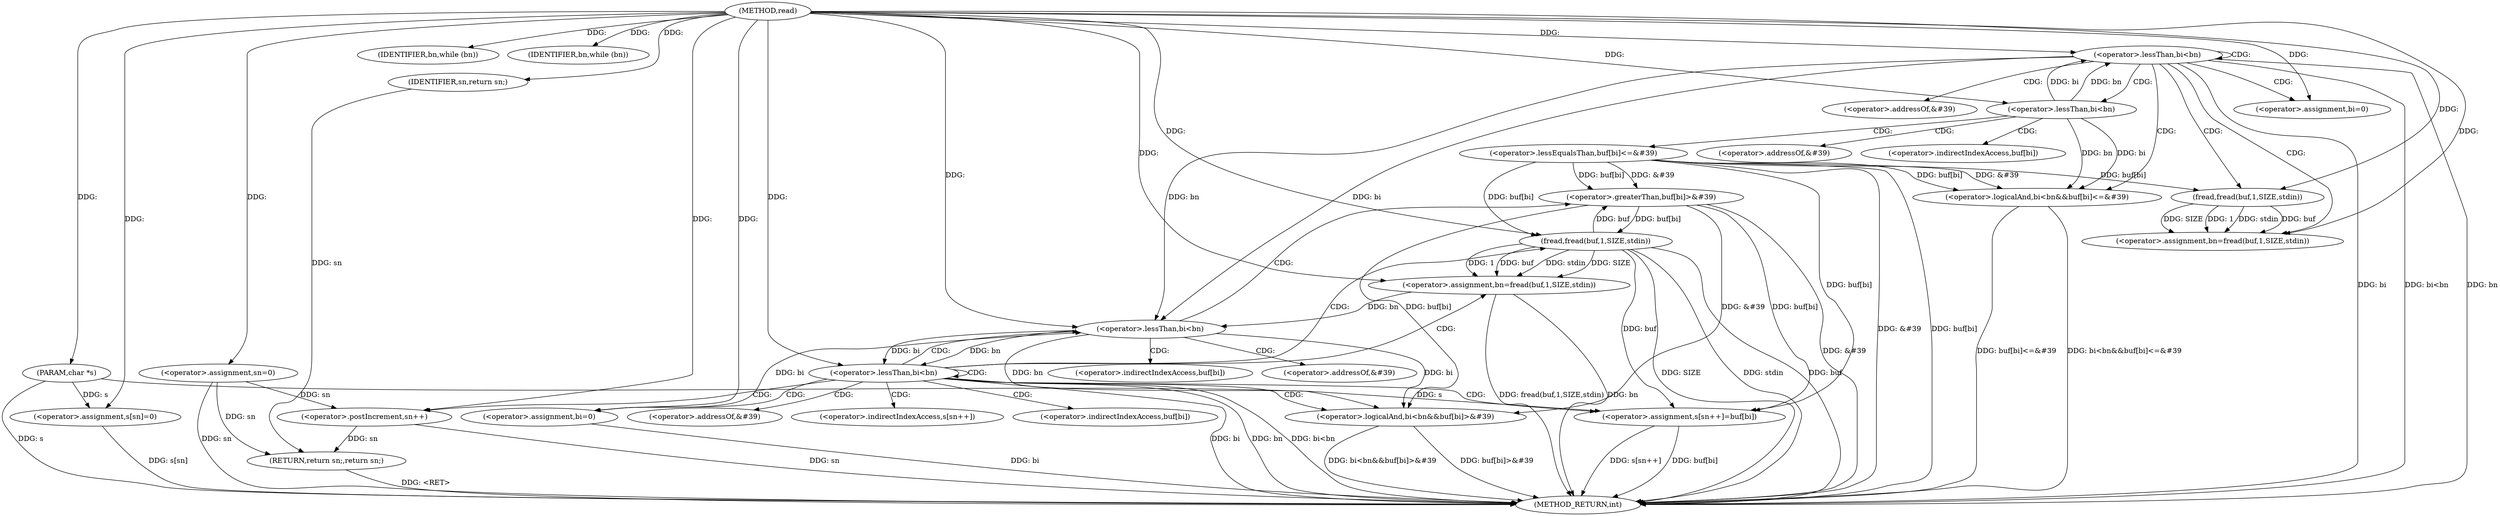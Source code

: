 digraph "read" {  
"1000267" [label = "(METHOD,read)" ]
"1000351" [label = "(METHOD_RETURN,int)" ]
"1000268" [label = "(PARAM,char *s)" ]
"1000302" [label = "(<operator>.assignment,sn=0)" ]
"1000344" [label = "(<operator>.assignment,s[sn]=0)" ]
"1000349" [label = "(RETURN,return sn;,return sn;)" ]
"1000271" [label = "(IDENTIFIER,bn,while (bn))" ]
"1000306" [label = "(IDENTIFIER,bn,while (bn))" ]
"1000350" [label = "(IDENTIFIER,sn,return sn;)" ]
"1000273" [label = "(<operator>.logicalAnd,bi<bn&&buf[bi]<=&#39)" ]
"1000308" [label = "(<operator>.logicalAnd,bi<bn&&buf[bi]>&#39)" ]
"1000320" [label = "(<operator>.assignment,s[sn++]=buf[bi])" ]
"1000286" [label = "(<operator>.lessThan,bi<bn)" ]
"1000291" [label = "(<operator>.assignment,bn=fread(buf,1,SIZE,stdin))" ]
"1000298" [label = "(<operator>.assignment,bi=0)" ]
"1000329" [label = "(<operator>.lessThan,bi<bn)" ]
"1000334" [label = "(<operator>.assignment,bn=fread(buf,1,SIZE,stdin))" ]
"1000341" [label = "(<operator>.assignment,bi=0)" ]
"1000274" [label = "(<operator>.lessThan,bi<bn)" ]
"1000277" [label = "(<operator>.lessEqualsThan,buf[bi]<=&#39)" ]
"1000309" [label = "(<operator>.lessThan,bi<bn)" ]
"1000312" [label = "(<operator>.greaterThan,buf[bi]>&#39)" ]
"1000293" [label = "(fread,fread(buf,1,SIZE,stdin))" ]
"1000323" [label = "(<operator>.postIncrement,sn++)" ]
"1000336" [label = "(fread,fread(buf,1,SIZE,stdin))" ]
"1000283" [label = "(<operator>.addressOf,&#39)" ]
"1000318" [label = "(<operator>.addressOf,&#39)" ]
"1000321" [label = "(<operator>.indirectIndexAccess,s[sn++])" ]
"1000325" [label = "(<operator>.indirectIndexAccess,buf[bi])" ]
"1000278" [label = "(<operator>.indirectIndexAccess,buf[bi])" ]
"1000281" [label = "(<operator>.addressOf,&#39)" ]
"1000313" [label = "(<operator>.indirectIndexAccess,buf[bi])" ]
"1000316" [label = "(<operator>.addressOf,&#39)" ]
  "1000349" -> "1000351"  [ label = "DDG: <RET>"] 
  "1000268" -> "1000351"  [ label = "DDG: s"] 
  "1000277" -> "1000351"  [ label = "DDG: buf[bi]"] 
  "1000277" -> "1000351"  [ label = "DDG: &#39"] 
  "1000273" -> "1000351"  [ label = "DDG: buf[bi]<=&#39"] 
  "1000273" -> "1000351"  [ label = "DDG: bi<bn&&buf[bi]<=&#39"] 
  "1000286" -> "1000351"  [ label = "DDG: bi"] 
  "1000286" -> "1000351"  [ label = "DDG: bn"] 
  "1000286" -> "1000351"  [ label = "DDG: bi<bn"] 
  "1000302" -> "1000351"  [ label = "DDG: sn"] 
  "1000312" -> "1000351"  [ label = "DDG: &#39"] 
  "1000308" -> "1000351"  [ label = "DDG: buf[bi]>&#39"] 
  "1000308" -> "1000351"  [ label = "DDG: bi<bn&&buf[bi]>&#39"] 
  "1000323" -> "1000351"  [ label = "DDG: sn"] 
  "1000320" -> "1000351"  [ label = "DDG: s[sn++]"] 
  "1000320" -> "1000351"  [ label = "DDG: buf[bi]"] 
  "1000329" -> "1000351"  [ label = "DDG: bi"] 
  "1000329" -> "1000351"  [ label = "DDG: bn"] 
  "1000329" -> "1000351"  [ label = "DDG: bi<bn"] 
  "1000334" -> "1000351"  [ label = "DDG: bn"] 
  "1000336" -> "1000351"  [ label = "DDG: buf"] 
  "1000336" -> "1000351"  [ label = "DDG: SIZE"] 
  "1000336" -> "1000351"  [ label = "DDG: stdin"] 
  "1000334" -> "1000351"  [ label = "DDG: fread(buf,1,SIZE,stdin)"] 
  "1000341" -> "1000351"  [ label = "DDG: bi"] 
  "1000344" -> "1000351"  [ label = "DDG: s[sn]"] 
  "1000267" -> "1000268"  [ label = "DDG: "] 
  "1000267" -> "1000302"  [ label = "DDG: "] 
  "1000267" -> "1000344"  [ label = "DDG: "] 
  "1000350" -> "1000349"  [ label = "DDG: sn"] 
  "1000302" -> "1000349"  [ label = "DDG: sn"] 
  "1000323" -> "1000349"  [ label = "DDG: sn"] 
  "1000267" -> "1000271"  [ label = "DDG: "] 
  "1000267" -> "1000306"  [ label = "DDG: "] 
  "1000268" -> "1000344"  [ label = "DDG: s"] 
  "1000267" -> "1000350"  [ label = "DDG: "] 
  "1000277" -> "1000320"  [ label = "DDG: buf[bi]"] 
  "1000312" -> "1000320"  [ label = "DDG: buf[bi]"] 
  "1000336" -> "1000320"  [ label = "DDG: buf"] 
  "1000274" -> "1000273"  [ label = "DDG: bn"] 
  "1000274" -> "1000273"  [ label = "DDG: bi"] 
  "1000277" -> "1000273"  [ label = "DDG: buf[bi]"] 
  "1000277" -> "1000273"  [ label = "DDG: &#39"] 
  "1000293" -> "1000291"  [ label = "DDG: 1"] 
  "1000293" -> "1000291"  [ label = "DDG: stdin"] 
  "1000293" -> "1000291"  [ label = "DDG: buf"] 
  "1000293" -> "1000291"  [ label = "DDG: SIZE"] 
  "1000267" -> "1000298"  [ label = "DDG: "] 
  "1000309" -> "1000308"  [ label = "DDG: bi"] 
  "1000309" -> "1000308"  [ label = "DDG: bn"] 
  "1000312" -> "1000308"  [ label = "DDG: &#39"] 
  "1000312" -> "1000308"  [ label = "DDG: buf[bi]"] 
  "1000268" -> "1000320"  [ label = "DDG: s"] 
  "1000336" -> "1000334"  [ label = "DDG: buf"] 
  "1000336" -> "1000334"  [ label = "DDG: stdin"] 
  "1000336" -> "1000334"  [ label = "DDG: SIZE"] 
  "1000336" -> "1000334"  [ label = "DDG: 1"] 
  "1000267" -> "1000341"  [ label = "DDG: "] 
  "1000267" -> "1000274"  [ label = "DDG: "] 
  "1000274" -> "1000286"  [ label = "DDG: bi"] 
  "1000267" -> "1000286"  [ label = "DDG: "] 
  "1000274" -> "1000286"  [ label = "DDG: bn"] 
  "1000267" -> "1000291"  [ label = "DDG: "] 
  "1000286" -> "1000309"  [ label = "DDG: bi"] 
  "1000341" -> "1000309"  [ label = "DDG: bi"] 
  "1000267" -> "1000309"  [ label = "DDG: "] 
  "1000286" -> "1000309"  [ label = "DDG: bn"] 
  "1000334" -> "1000309"  [ label = "DDG: bn"] 
  "1000277" -> "1000312"  [ label = "DDG: buf[bi]"] 
  "1000336" -> "1000312"  [ label = "DDG: buf"] 
  "1000277" -> "1000312"  [ label = "DDG: &#39"] 
  "1000309" -> "1000329"  [ label = "DDG: bi"] 
  "1000267" -> "1000329"  [ label = "DDG: "] 
  "1000309" -> "1000329"  [ label = "DDG: bn"] 
  "1000267" -> "1000334"  [ label = "DDG: "] 
  "1000277" -> "1000293"  [ label = "DDG: buf[bi]"] 
  "1000267" -> "1000293"  [ label = "DDG: "] 
  "1000302" -> "1000323"  [ label = "DDG: sn"] 
  "1000267" -> "1000323"  [ label = "DDG: "] 
  "1000267" -> "1000336"  [ label = "DDG: "] 
  "1000277" -> "1000336"  [ label = "DDG: buf[bi]"] 
  "1000312" -> "1000336"  [ label = "DDG: buf[bi]"] 
  "1000274" -> "1000277"  [ label = "CDG: "] 
  "1000274" -> "1000281"  [ label = "CDG: "] 
  "1000274" -> "1000278"  [ label = "CDG: "] 
  "1000286" -> "1000293"  [ label = "CDG: "] 
  "1000286" -> "1000291"  [ label = "CDG: "] 
  "1000286" -> "1000298"  [ label = "CDG: "] 
  "1000286" -> "1000286"  [ label = "CDG: "] 
  "1000286" -> "1000274"  [ label = "CDG: "] 
  "1000286" -> "1000283"  [ label = "CDG: "] 
  "1000286" -> "1000273"  [ label = "CDG: "] 
  "1000309" -> "1000312"  [ label = "CDG: "] 
  "1000309" -> "1000313"  [ label = "CDG: "] 
  "1000309" -> "1000316"  [ label = "CDG: "] 
  "1000329" -> "1000341"  [ label = "CDG: "] 
  "1000329" -> "1000336"  [ label = "CDG: "] 
  "1000329" -> "1000334"  [ label = "CDG: "] 
  "1000329" -> "1000323"  [ label = "CDG: "] 
  "1000329" -> "1000321"  [ label = "CDG: "] 
  "1000329" -> "1000309"  [ label = "CDG: "] 
  "1000329" -> "1000318"  [ label = "CDG: "] 
  "1000329" -> "1000329"  [ label = "CDG: "] 
  "1000329" -> "1000308"  [ label = "CDG: "] 
  "1000329" -> "1000325"  [ label = "CDG: "] 
  "1000329" -> "1000320"  [ label = "CDG: "] 
}
